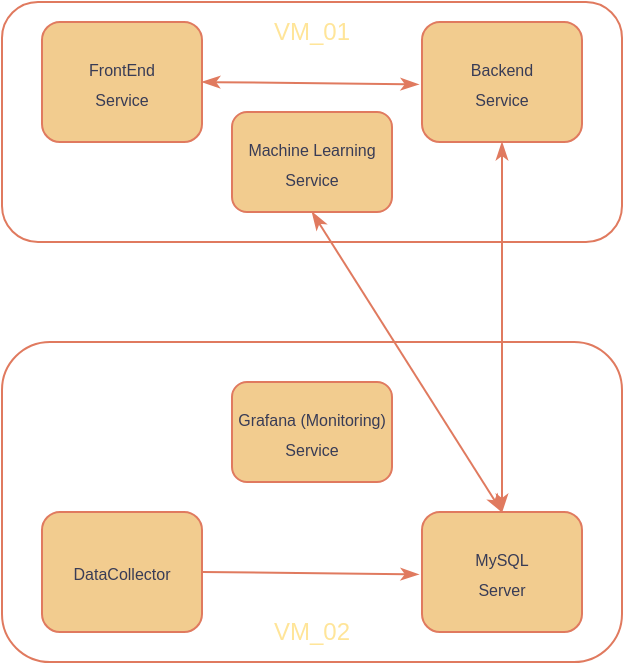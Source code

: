 <mxfile version="21.7.5" type="device">
  <diagram name="Architecture Overview" id="Y8VusOoPokiKxhgcfJp3">
    <mxGraphModel dx="574" dy="338" grid="1" gridSize="10" guides="1" tooltips="1" connect="1" arrows="1" fold="1" page="1" pageScale="1" pageWidth="850" pageHeight="1100" math="0" shadow="0">
      <root>
        <mxCell id="0" />
        <mxCell id="1" parent="0" />
        <mxCell id="qXGxk1I1mHGnlkUq1AJy-7" value="" style="rounded=1;whiteSpace=wrap;html=1;fillColor=none;labelBackgroundColor=none;strokeColor=#E07A5F;fontColor=#393C56;" vertex="1" parent="1">
          <mxGeometry x="240" y="340" width="310" height="160" as="geometry" />
        </mxCell>
        <mxCell id="qXGxk1I1mHGnlkUq1AJy-1" value="" style="rounded=1;whiteSpace=wrap;html=1;labelBackgroundColor=none;fillColor=#F2CC8F;strokeColor=#E07A5F;fontColor=#393C56;" vertex="1" parent="1">
          <mxGeometry x="260" y="425" width="80" height="60" as="geometry" />
        </mxCell>
        <mxCell id="qXGxk1I1mHGnlkUq1AJy-3" value="" style="rounded=1;whiteSpace=wrap;html=1;labelBackgroundColor=none;fillColor=#F2CC8F;strokeColor=#E07A5F;fontColor=#393C56;" vertex="1" parent="1">
          <mxGeometry x="450" y="425" width="80" height="60" as="geometry" />
        </mxCell>
        <mxCell id="qXGxk1I1mHGnlkUq1AJy-4" value="" style="endArrow=classicThin;html=1;rounded=0;entryX=-0.02;entryY=0.52;entryDx=0;entryDy=0;entryPerimeter=0;labelBackgroundColor=none;strokeColor=#E07A5F;fontColor=default;endFill=1;exitX=1;exitY=0.5;exitDx=0;exitDy=0;" edge="1" parent="1" source="qXGxk1I1mHGnlkUq1AJy-1" target="qXGxk1I1mHGnlkUq1AJy-3">
          <mxGeometry width="50" height="50" relative="1" as="geometry">
            <mxPoint x="360" y="455" as="sourcePoint" />
            <mxPoint x="410" y="405" as="targetPoint" />
          </mxGeometry>
        </mxCell>
        <mxCell id="qXGxk1I1mHGnlkUq1AJy-5" value="&lt;font style=&quot;font-size: 8px;&quot;&gt;DataCollector&lt;/font&gt;" style="text;html=1;strokeColor=none;fillColor=none;align=center;verticalAlign=middle;whiteSpace=wrap;rounded=0;labelBackgroundColor=none;fontColor=#393C56;" vertex="1" parent="1">
          <mxGeometry x="270" y="440" width="60" height="30" as="geometry" />
        </mxCell>
        <mxCell id="qXGxk1I1mHGnlkUq1AJy-6" value="&lt;font style=&quot;font-size: 8px;&quot;&gt;MySQL&lt;br&gt;Server&lt;br&gt;&lt;/font&gt;" style="text;html=1;strokeColor=none;fillColor=none;align=center;verticalAlign=middle;whiteSpace=wrap;rounded=0;labelBackgroundColor=none;fontColor=#393C56;" vertex="1" parent="1">
          <mxGeometry x="460" y="440" width="60" height="30" as="geometry" />
        </mxCell>
        <mxCell id="qXGxk1I1mHGnlkUq1AJy-8" value="" style="rounded=1;whiteSpace=wrap;html=1;fillColor=none;labelBackgroundColor=none;strokeColor=#E07A5F;fontColor=#393C56;" vertex="1" parent="1">
          <mxGeometry x="240" y="170" width="310" height="120" as="geometry" />
        </mxCell>
        <mxCell id="qXGxk1I1mHGnlkUq1AJy-10" value="" style="rounded=1;whiteSpace=wrap;html=1;labelBackgroundColor=none;fillColor=#F2CC8F;strokeColor=#E07A5F;fontColor=#393C56;" vertex="1" parent="1">
          <mxGeometry x="260" y="180" width="80" height="60" as="geometry" />
        </mxCell>
        <mxCell id="qXGxk1I1mHGnlkUq1AJy-11" value="" style="rounded=1;whiteSpace=wrap;html=1;labelBackgroundColor=none;fillColor=#F2CC8F;strokeColor=#E07A5F;fontColor=#393C56;" vertex="1" parent="1">
          <mxGeometry x="450" y="180" width="80" height="60" as="geometry" />
        </mxCell>
        <mxCell id="qXGxk1I1mHGnlkUq1AJy-12" value="" style="endArrow=classicThin;html=1;rounded=0;entryX=-0.02;entryY=0.52;entryDx=0;entryDy=0;entryPerimeter=0;labelBackgroundColor=none;strokeColor=#E07A5F;fontColor=default;startArrow=classicThin;startFill=1;endFill=1;exitX=1;exitY=0.5;exitDx=0;exitDy=0;" edge="1" parent="1" target="qXGxk1I1mHGnlkUq1AJy-11" source="qXGxk1I1mHGnlkUq1AJy-10">
          <mxGeometry width="50" height="50" relative="1" as="geometry">
            <mxPoint x="360" y="210" as="sourcePoint" />
            <mxPoint x="400" y="160" as="targetPoint" />
          </mxGeometry>
        </mxCell>
        <mxCell id="qXGxk1I1mHGnlkUq1AJy-13" value="&lt;font style=&quot;font-size: 8px;&quot;&gt;FrontEnd&lt;br&gt;Service&lt;br&gt;&lt;/font&gt;" style="text;html=1;strokeColor=none;fillColor=none;align=center;verticalAlign=middle;whiteSpace=wrap;rounded=0;labelBackgroundColor=none;fontColor=#393C56;" vertex="1" parent="1">
          <mxGeometry x="270" y="195" width="60" height="30" as="geometry" />
        </mxCell>
        <mxCell id="qXGxk1I1mHGnlkUq1AJy-14" value="&lt;font style=&quot;font-size: 8px;&quot;&gt;Backend Service&lt;br&gt;&lt;/font&gt;" style="text;html=1;strokeColor=none;fillColor=none;align=center;verticalAlign=middle;whiteSpace=wrap;rounded=0;labelBackgroundColor=none;fontColor=#393C56;" vertex="1" parent="1">
          <mxGeometry x="460" y="195" width="60" height="30" as="geometry" />
        </mxCell>
        <mxCell id="qXGxk1I1mHGnlkUq1AJy-29" value="" style="endArrow=classicThin;html=1;rounded=0;entryX=0.448;entryY=0.005;entryDx=0;entryDy=0;entryPerimeter=0;exitX=0.5;exitY=1;exitDx=0;exitDy=0;labelBackgroundColor=none;strokeColor=#E07A5F;fontColor=default;startArrow=classicThin;startFill=1;endFill=1;" edge="1" parent="1" source="qXGxk1I1mHGnlkUq1AJy-11">
          <mxGeometry width="50" height="50" relative="1" as="geometry">
            <mxPoint x="489.83" y="375" as="sourcePoint" />
            <mxPoint x="489.99" y="425.0" as="targetPoint" />
          </mxGeometry>
        </mxCell>
        <mxCell id="qXGxk1I1mHGnlkUq1AJy-31" value="" style="rounded=1;whiteSpace=wrap;html=1;labelBackgroundColor=none;fillColor=#F2CC8F;strokeColor=#E07A5F;fontColor=#393C56;" vertex="1" parent="1">
          <mxGeometry x="355" y="225" width="80" height="50" as="geometry" />
        </mxCell>
        <mxCell id="qXGxk1I1mHGnlkUq1AJy-32" value="" style="endArrow=classicThin;html=1;rounded=0;entryX=0.5;entryY=0;entryDx=0;entryDy=0;exitX=0.5;exitY=1;exitDx=0;exitDy=0;labelBackgroundColor=none;strokeColor=#E07A5F;fontColor=default;targetPerimeterSpacing=0;startArrow=classicThin;startFill=1;endFill=1;" edge="1" parent="1" source="qXGxk1I1mHGnlkUq1AJy-31" target="qXGxk1I1mHGnlkUq1AJy-3">
          <mxGeometry width="50" height="50" relative="1" as="geometry">
            <mxPoint x="500" y="250" as="sourcePoint" />
            <mxPoint x="499.99" y="435.0" as="targetPoint" />
          </mxGeometry>
        </mxCell>
        <mxCell id="qXGxk1I1mHGnlkUq1AJy-33" value="&lt;font style=&quot;font-size: 8px;&quot;&gt;Machine Learning Service&lt;br&gt;&lt;/font&gt;" style="text;html=1;strokeColor=none;fillColor=none;align=center;verticalAlign=middle;whiteSpace=wrap;rounded=0;labelBackgroundColor=none;fontColor=#393C56;" vertex="1" parent="1">
          <mxGeometry x="355" y="235" width="80" height="30" as="geometry" />
        </mxCell>
        <mxCell id="qXGxk1I1mHGnlkUq1AJy-34" value="VM_01" style="text;html=1;strokeColor=none;fillColor=none;align=center;verticalAlign=middle;whiteSpace=wrap;rounded=0;fontColor=#FFE599;labelBackgroundColor=none;labelBorderColor=none;" vertex="1" parent="1">
          <mxGeometry x="355" y="170" width="80" height="30" as="geometry" />
        </mxCell>
        <mxCell id="qXGxk1I1mHGnlkUq1AJy-35" value="VM_02" style="text;html=1;strokeColor=none;fillColor=none;align=center;verticalAlign=middle;whiteSpace=wrap;rounded=0;fontColor=#FFE599;labelBackgroundColor=none;" vertex="1" parent="1">
          <mxGeometry x="355" y="470" width="80" height="30" as="geometry" />
        </mxCell>
        <mxCell id="qXGxk1I1mHGnlkUq1AJy-36" value="" style="rounded=1;whiteSpace=wrap;html=1;labelBackgroundColor=none;fillColor=#F2CC8F;strokeColor=#E07A5F;fontColor=#393C56;" vertex="1" parent="1">
          <mxGeometry x="355" y="360" width="80" height="50" as="geometry" />
        </mxCell>
        <mxCell id="qXGxk1I1mHGnlkUq1AJy-37" value="&lt;font style=&quot;font-size: 8px;&quot;&gt;Grafana (Monitoring) Service&lt;br&gt;&lt;/font&gt;" style="text;html=1;strokeColor=none;fillColor=none;align=center;verticalAlign=middle;whiteSpace=wrap;rounded=0;labelBackgroundColor=none;fontColor=#393C56;" vertex="1" parent="1">
          <mxGeometry x="355" y="370" width="80" height="30" as="geometry" />
        </mxCell>
      </root>
    </mxGraphModel>
  </diagram>
</mxfile>

